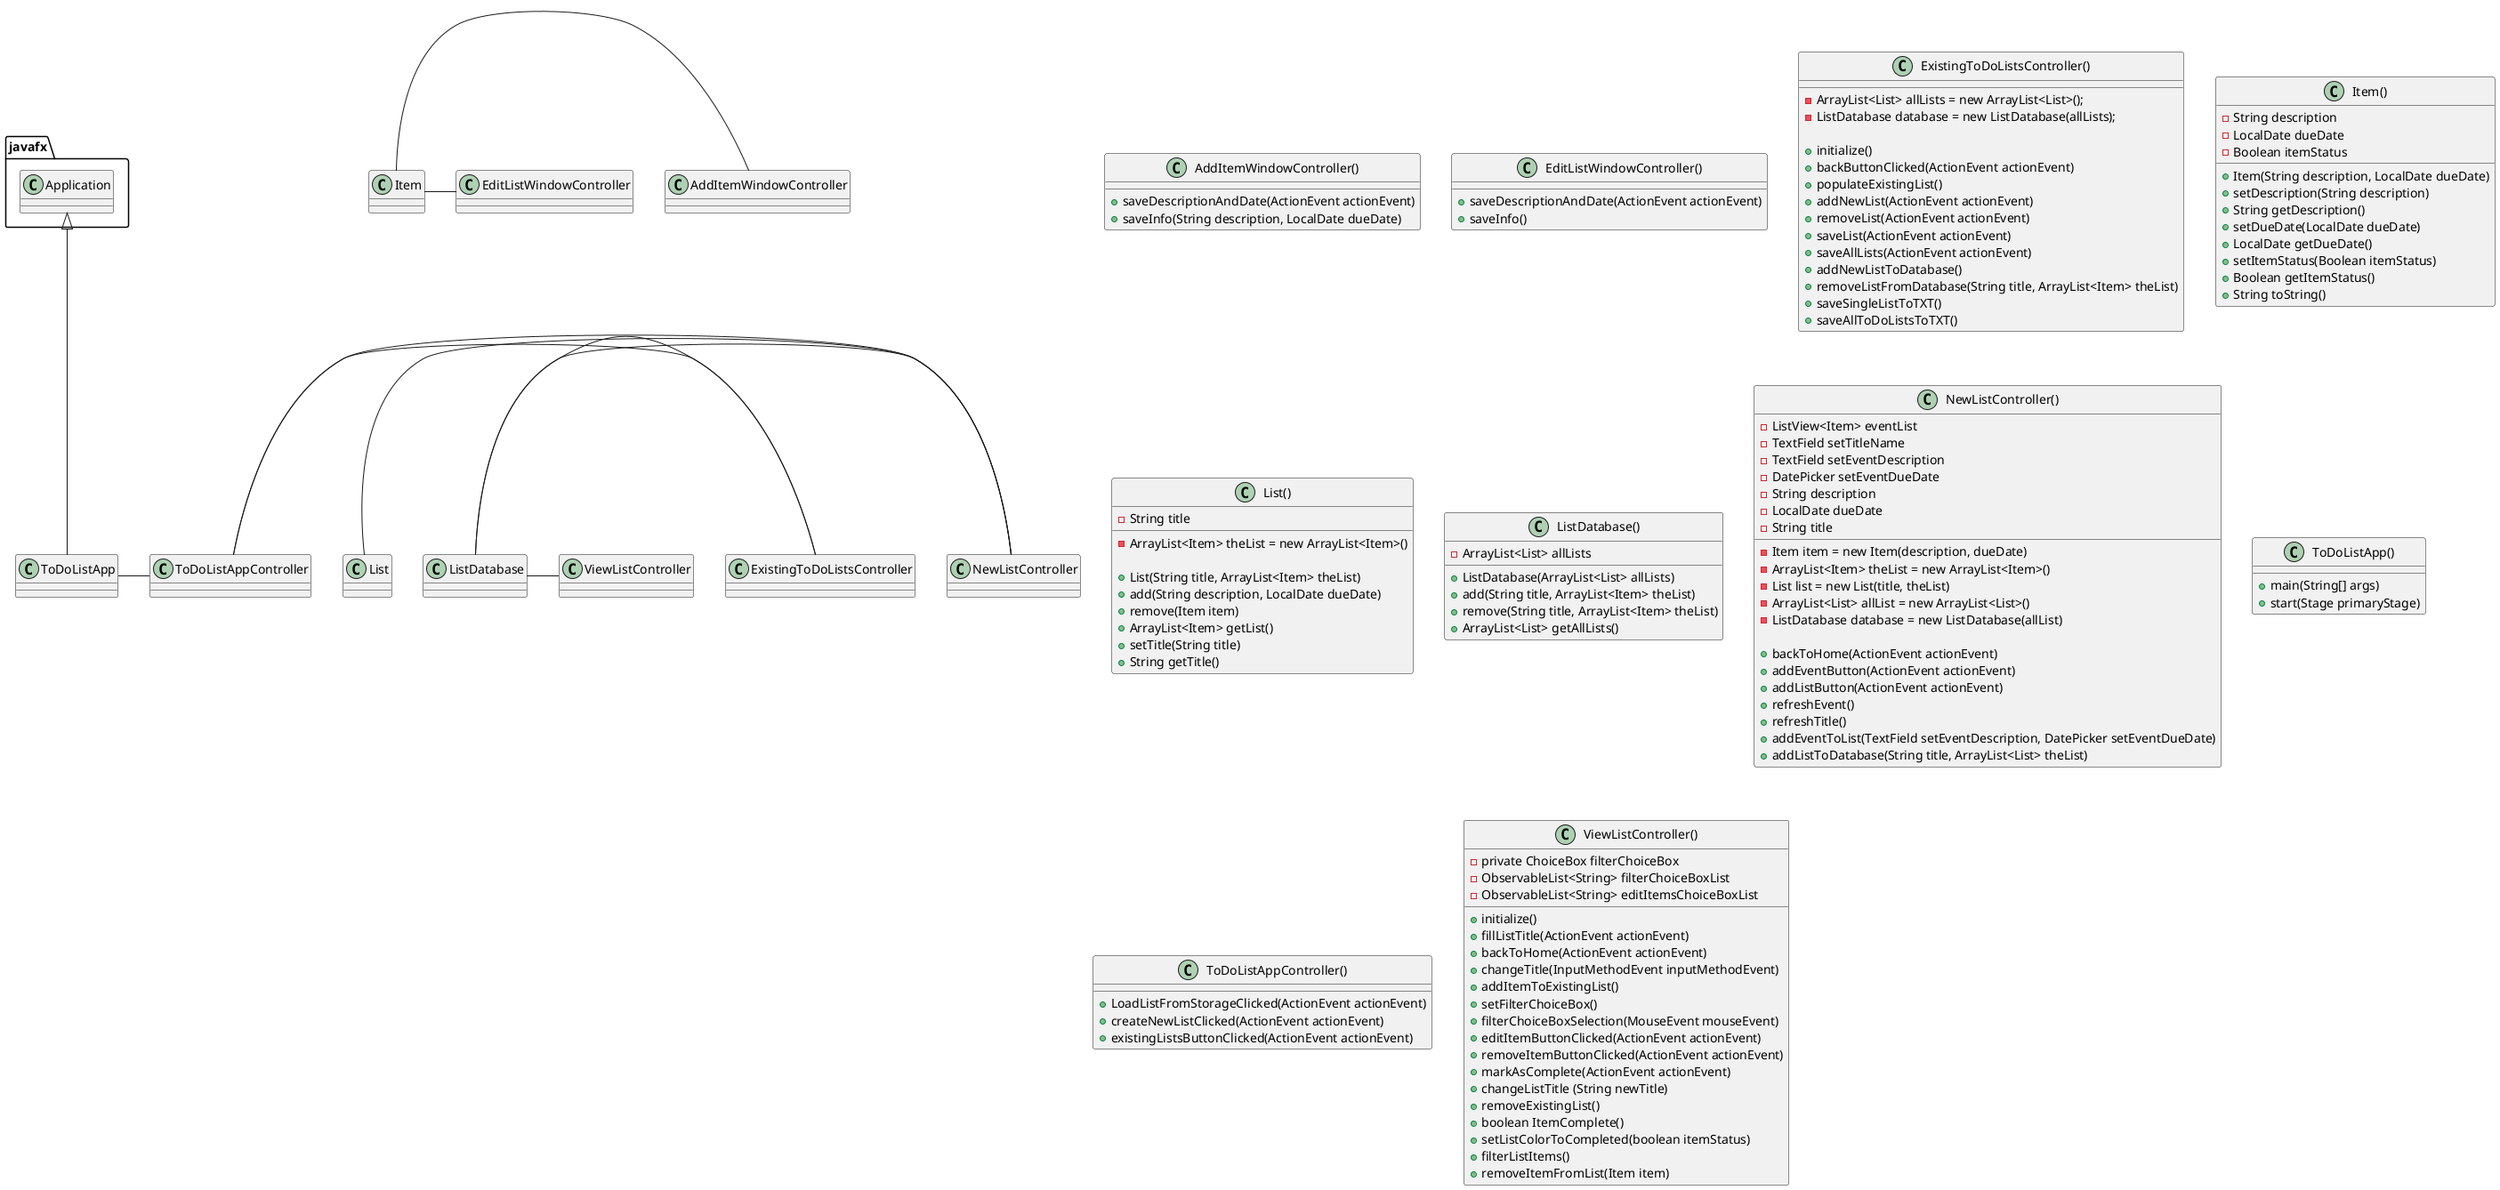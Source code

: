 @startuml
'https://plantuml.com/class-diagram

class AddItemWindowController() {
    + saveDescriptionAndDate(ActionEvent actionEvent)
    + saveInfo(String description, LocalDate dueDate)

}

class EditListWindowController() {
    + saveDescriptionAndDate(ActionEvent actionEvent)
    + saveInfo()
}

class ExistingToDoListsController() {
    - ArrayList<List> allLists = new ArrayList<List>();
    - ListDatabase database = new ListDatabase(allLists);

    + initialize()
    + backButtonClicked(ActionEvent actionEvent)
    + populateExistingList()
    + addNewList(ActionEvent actionEvent)
    + removeList(ActionEvent actionEvent)
    + saveList(ActionEvent actionEvent)
    + saveAllLists(ActionEvent actionEvent)
    + addNewListToDatabase()
    + removeListFromDatabase(String title, ArrayList<Item> theList)
    + saveSingleListToTXT()
    + saveAllToDoListsToTXT()
}

class Item() {
    - String description
    - LocalDate dueDate
    - Boolean itemStatus

    + Item(String description, LocalDate dueDate)
    + setDescription(String description)
    + String getDescription()
    + setDueDate(LocalDate dueDate)
    + LocalDate getDueDate()
    + setItemStatus(Boolean itemStatus)
    + Boolean getItemStatus()
    + String toString()
}

class List() {
    - String title
    - ArrayList<Item> theList = new ArrayList<Item>()

    + List(String title, ArrayList<Item> theList)
    + add(String description, LocalDate dueDate)
    + remove(Item item)
    + ArrayList<Item> getList()
    + setTitle(String title)
    + String getTitle()

}

class ListDatabase() {
    - ArrayList<List> allLists

    + ListDatabase(ArrayList<List> allLists)
    + add(String title, ArrayList<Item> theList)
    + remove(String title, ArrayList<Item> theList)
    + ArrayList<List> getAllLists()
}

class NewListController() {
    - ListView<Item> eventList
    - TextField setTitleName
    - TextField setEventDescription
    - DatePicker setEventDueDate
    - String description
    - LocalDate dueDate
    - Item item = new Item(description, dueDate)
    - String title
    - ArrayList<Item> theList = new ArrayList<Item>()
    - List list = new List(title, theList)
    - ArrayList<List> allList = new ArrayList<List>()
    - ListDatabase database = new ListDatabase(allList)

    + backToHome(ActionEvent actionEvent)
    + addEventButton(ActionEvent actionEvent)
    + addListButton(ActionEvent actionEvent)
    + refreshEvent()
    + refreshTitle()
    + addEventToList(TextField setEventDescription, DatePicker setEventDueDate)
    + addListToDatabase(String title, ArrayList<List> theList)
}

class ToDoListApp() {
    + main(String[] args)
    + start(Stage primaryStage)
}

class ToDoListAppController() {
    + LoadListFromStorageClicked(ActionEvent actionEvent)
    + createNewListClicked(ActionEvent actionEvent)
    + existingListsButtonClicked(ActionEvent actionEvent)
}

class ViewListController() {
    - private ChoiceBox filterChoiceBox
    - ObservableList<String> filterChoiceBoxList
    - ObservableList<String> editItemsChoiceBoxList

    + initialize()
    + fillListTitle(ActionEvent actionEvent)
    + backToHome(ActionEvent actionEvent)
    + changeTitle(InputMethodEvent inputMethodEvent)
    + addItemToExistingList()
    + setFilterChoiceBox()
    + filterChoiceBoxSelection(MouseEvent mouseEvent)
    + editItemButtonClicked(ActionEvent actionEvent)
    + removeItemButtonClicked(ActionEvent actionEvent)
    + markAsComplete(ActionEvent actionEvent)
    + changeListTitle (String newTitle)
    + removeExistingList()
    + boolean ItemComplete()
    + setListColorToCompleted(boolean itemStatus)
    + filterListItems()
    + removeItemFromList(Item item)
}

javafx.Application <|-- ToDoListApp
ToDoListApp - ToDoListAppController
ToDoListAppController - NewListController
ToDoListAppController - ExistingToDoListsController
Item - AddItemWindowController
Item - EditListWindowController
List - NewListController
ListDatabase - NewListController
ListDatabase - ExistingToDoListsController
ListDatabase - ViewListController


@enduml